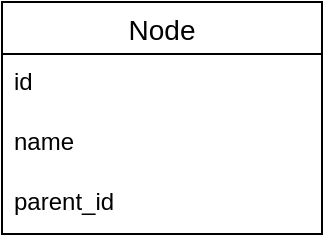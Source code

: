 <mxfile version="13.4.6" type="github"><diagram id="SCVO5nQcotHQSXvnUcuZ" name="Page-1"><mxGraphModel dx="868" dy="491" grid="1" gridSize="10" guides="1" tooltips="1" connect="1" arrows="1" fold="1" page="1" pageScale="1" pageWidth="850" pageHeight="1100" math="0" shadow="0"><root><mxCell id="0"/><mxCell id="1" parent="0"/><mxCell id="HuTSawhY7Zlb9uufbjh9-1" value="Node" style="swimlane;fontStyle=0;childLayout=stackLayout;horizontal=1;startSize=26;horizontalStack=0;resizeParent=1;resizeParentMax=0;resizeLast=0;collapsible=1;marginBottom=0;align=center;fontSize=14;" vertex="1" parent="1"><mxGeometry x="340" y="200" width="160" height="116" as="geometry"><mxRectangle x="340" y="200" width="70" height="26" as="alternateBounds"/></mxGeometry></mxCell><mxCell id="HuTSawhY7Zlb9uufbjh9-2" value="id" style="text;strokeColor=none;fillColor=none;spacingLeft=4;spacingRight=4;overflow=hidden;rotatable=0;points=[[0,0.5],[1,0.5]];portConstraint=eastwest;fontSize=12;" vertex="1" parent="HuTSawhY7Zlb9uufbjh9-1"><mxGeometry y="26" width="160" height="30" as="geometry"/></mxCell><mxCell id="HuTSawhY7Zlb9uufbjh9-3" value="name" style="text;strokeColor=none;fillColor=none;spacingLeft=4;spacingRight=4;overflow=hidden;rotatable=0;points=[[0,0.5],[1,0.5]];portConstraint=eastwest;fontSize=12;" vertex="1" parent="HuTSawhY7Zlb9uufbjh9-1"><mxGeometry y="56" width="160" height="30" as="geometry"/></mxCell><mxCell id="HuTSawhY7Zlb9uufbjh9-4" value="parent_id" style="text;strokeColor=none;fillColor=none;spacingLeft=4;spacingRight=4;overflow=hidden;rotatable=0;points=[[0,0.5],[1,0.5]];portConstraint=eastwest;fontSize=12;" vertex="1" parent="HuTSawhY7Zlb9uufbjh9-1"><mxGeometry y="86" width="160" height="30" as="geometry"/></mxCell></root></mxGraphModel></diagram></mxfile>